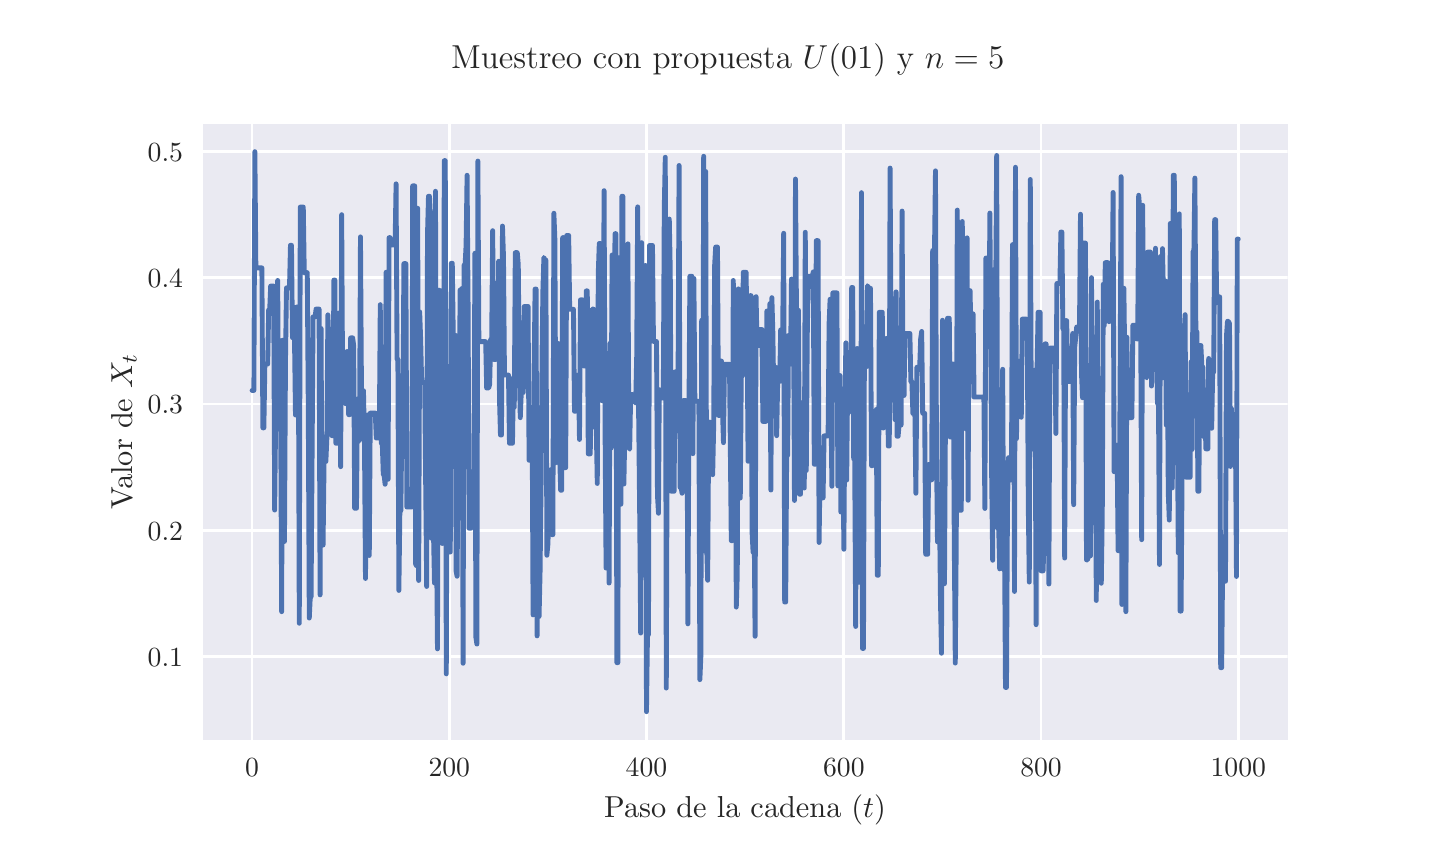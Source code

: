\begingroup%
\makeatletter%
\begin{pgfpicture}%
\pgfpathrectangle{\pgfpointorigin}{\pgfqpoint{7.0in}{4.0in}}%
\pgfusepath{use as bounding box, clip}%
\begin{pgfscope}%
\pgfsetbuttcap%
\pgfsetmiterjoin%
\definecolor{currentfill}{rgb}{1.0,1.0,1.0}%
\pgfsetfillcolor{currentfill}%
\pgfsetlinewidth{0.0pt}%
\definecolor{currentstroke}{rgb}{1.0,1.0,1.0}%
\pgfsetstrokecolor{currentstroke}%
\pgfsetdash{}{0pt}%
\pgfpathmoveto{\pgfqpoint{0.0in}{0.0in}}%
\pgfpathlineto{\pgfqpoint{7.0in}{0.0in}}%
\pgfpathlineto{\pgfqpoint{7.0in}{4.0in}}%
\pgfpathlineto{\pgfqpoint{0.0in}{4.0in}}%
\pgfpathlineto{\pgfqpoint{0.0in}{0.0in}}%
\pgfpathclose%
\pgfusepath{fill}%
\end{pgfscope}%
\begin{pgfscope}%
\pgfsetbuttcap%
\pgfsetmiterjoin%
\definecolor{currentfill}{rgb}{0.918,0.918,0.949}%
\pgfsetfillcolor{currentfill}%
\pgfsetlinewidth{0.0pt}%
\definecolor{currentstroke}{rgb}{0.0,0.0,0.0}%
\pgfsetstrokecolor{currentstroke}%
\pgfsetstrokeopacity{0.0}%
\pgfsetdash{}{0pt}%
\pgfpathmoveto{\pgfqpoint{0.875in}{0.44in}}%
\pgfpathlineto{\pgfqpoint{6.3in}{0.44in}}%
\pgfpathlineto{\pgfqpoint{6.3in}{3.52in}}%
\pgfpathlineto{\pgfqpoint{0.875in}{3.52in}}%
\pgfpathlineto{\pgfqpoint{0.875in}{0.44in}}%
\pgfpathclose%
\pgfusepath{fill}%
\end{pgfscope}%
\begin{pgfscope}%
\pgfpathrectangle{\pgfqpoint{0.875in}{0.44in}}{\pgfqpoint{5.425in}{3.08in}}%
\pgfusepath{clip}%
\pgfsetroundcap%
\pgfsetroundjoin%
\pgfsetlinewidth{1.004pt}%
\definecolor{currentstroke}{rgb}{1.0,1.0,1.0}%
\pgfsetstrokecolor{currentstroke}%
\pgfsetdash{}{0pt}%
\pgfpathmoveto{\pgfqpoint{1.122in}{0.44in}}%
\pgfpathlineto{\pgfqpoint{1.122in}{3.52in}}%
\pgfusepath{stroke}%
\end{pgfscope}%
\begin{pgfscope}%
\definecolor{textcolor}{rgb}{0.15,0.15,0.15}%
\pgfsetstrokecolor{textcolor}%
\pgfsetfillcolor{textcolor}%
\pgftext[x=1.122in,y=0.343in,,top]{\color{textcolor}\rmfamily\fontsize{10.0}{12.0}\selectfont \(\displaystyle {0}\)}%
\end{pgfscope}%
\begin{pgfscope}%
\pgfpathrectangle{\pgfqpoint{0.875in}{0.44in}}{\pgfqpoint{5.425in}{3.08in}}%
\pgfusepath{clip}%
\pgfsetroundcap%
\pgfsetroundjoin%
\pgfsetlinewidth{1.004pt}%
\definecolor{currentstroke}{rgb}{1.0,1.0,1.0}%
\pgfsetstrokecolor{currentstroke}%
\pgfsetdash{}{0pt}%
\pgfpathmoveto{\pgfqpoint{2.108in}{0.44in}}%
\pgfpathlineto{\pgfqpoint{2.108in}{3.52in}}%
\pgfusepath{stroke}%
\end{pgfscope}%
\begin{pgfscope}%
\definecolor{textcolor}{rgb}{0.15,0.15,0.15}%
\pgfsetstrokecolor{textcolor}%
\pgfsetfillcolor{textcolor}%
\pgftext[x=2.108in,y=0.343in,,top]{\color{textcolor}\rmfamily\fontsize{10.0}{12.0}\selectfont \(\displaystyle {200}\)}%
\end{pgfscope}%
\begin{pgfscope}%
\pgfpathrectangle{\pgfqpoint{0.875in}{0.44in}}{\pgfqpoint{5.425in}{3.08in}}%
\pgfusepath{clip}%
\pgfsetroundcap%
\pgfsetroundjoin%
\pgfsetlinewidth{1.004pt}%
\definecolor{currentstroke}{rgb}{1.0,1.0,1.0}%
\pgfsetstrokecolor{currentstroke}%
\pgfsetdash{}{0pt}%
\pgfpathmoveto{\pgfqpoint{3.094in}{0.44in}}%
\pgfpathlineto{\pgfqpoint{3.094in}{3.52in}}%
\pgfusepath{stroke}%
\end{pgfscope}%
\begin{pgfscope}%
\definecolor{textcolor}{rgb}{0.15,0.15,0.15}%
\pgfsetstrokecolor{textcolor}%
\pgfsetfillcolor{textcolor}%
\pgftext[x=3.094in,y=0.343in,,top]{\color{textcolor}\rmfamily\fontsize{10.0}{12.0}\selectfont \(\displaystyle {400}\)}%
\end{pgfscope}%
\begin{pgfscope}%
\pgfpathrectangle{\pgfqpoint{0.875in}{0.44in}}{\pgfqpoint{5.425in}{3.08in}}%
\pgfusepath{clip}%
\pgfsetroundcap%
\pgfsetroundjoin%
\pgfsetlinewidth{1.004pt}%
\definecolor{currentstroke}{rgb}{1.0,1.0,1.0}%
\pgfsetstrokecolor{currentstroke}%
\pgfsetdash{}{0pt}%
\pgfpathmoveto{\pgfqpoint{4.081in}{0.44in}}%
\pgfpathlineto{\pgfqpoint{4.081in}{3.52in}}%
\pgfusepath{stroke}%
\end{pgfscope}%
\begin{pgfscope}%
\definecolor{textcolor}{rgb}{0.15,0.15,0.15}%
\pgfsetstrokecolor{textcolor}%
\pgfsetfillcolor{textcolor}%
\pgftext[x=4.081in,y=0.343in,,top]{\color{textcolor}\rmfamily\fontsize{10.0}{12.0}\selectfont \(\displaystyle {600}\)}%
\end{pgfscope}%
\begin{pgfscope}%
\pgfpathrectangle{\pgfqpoint{0.875in}{0.44in}}{\pgfqpoint{5.425in}{3.08in}}%
\pgfusepath{clip}%
\pgfsetroundcap%
\pgfsetroundjoin%
\pgfsetlinewidth{1.004pt}%
\definecolor{currentstroke}{rgb}{1.0,1.0,1.0}%
\pgfsetstrokecolor{currentstroke}%
\pgfsetdash{}{0pt}%
\pgfpathmoveto{\pgfqpoint{5.067in}{0.44in}}%
\pgfpathlineto{\pgfqpoint{5.067in}{3.52in}}%
\pgfusepath{stroke}%
\end{pgfscope}%
\begin{pgfscope}%
\definecolor{textcolor}{rgb}{0.15,0.15,0.15}%
\pgfsetstrokecolor{textcolor}%
\pgfsetfillcolor{textcolor}%
\pgftext[x=5.067in,y=0.343in,,top]{\color{textcolor}\rmfamily\fontsize{10.0}{12.0}\selectfont \(\displaystyle {800}\)}%
\end{pgfscope}%
\begin{pgfscope}%
\pgfpathrectangle{\pgfqpoint{0.875in}{0.44in}}{\pgfqpoint{5.425in}{3.08in}}%
\pgfusepath{clip}%
\pgfsetroundcap%
\pgfsetroundjoin%
\pgfsetlinewidth{1.004pt}%
\definecolor{currentstroke}{rgb}{1.0,1.0,1.0}%
\pgfsetstrokecolor{currentstroke}%
\pgfsetdash{}{0pt}%
\pgfpathmoveto{\pgfqpoint{6.053in}{0.44in}}%
\pgfpathlineto{\pgfqpoint{6.053in}{3.52in}}%
\pgfusepath{stroke}%
\end{pgfscope}%
\begin{pgfscope}%
\definecolor{textcolor}{rgb}{0.15,0.15,0.15}%
\pgfsetstrokecolor{textcolor}%
\pgfsetfillcolor{textcolor}%
\pgftext[x=6.053in,y=0.343in,,top]{\color{textcolor}\rmfamily\fontsize{10.0}{12.0}\selectfont \(\displaystyle {1000}\)}%
\end{pgfscope}%
\begin{pgfscope}%
\definecolor{textcolor}{rgb}{0.15,0.15,0.15}%
\pgfsetstrokecolor{textcolor}%
\pgfsetfillcolor{textcolor}%
\pgftext[x=3.587in,y=0.164in,,top]{\color{textcolor}\rmfamily\fontsize{11.0}{13.2}\selectfont Paso de la cadena (\(\displaystyle t\))}%
\end{pgfscope}%
\begin{pgfscope}%
\pgfpathrectangle{\pgfqpoint{0.875in}{0.44in}}{\pgfqpoint{5.425in}{3.08in}}%
\pgfusepath{clip}%
\pgfsetroundcap%
\pgfsetroundjoin%
\pgfsetlinewidth{1.004pt}%
\definecolor{currentstroke}{rgb}{1.0,1.0,1.0}%
\pgfsetstrokecolor{currentstroke}%
\pgfsetdash{}{0pt}%
\pgfpathmoveto{\pgfqpoint{0.875in}{0.855in}}%
\pgfpathlineto{\pgfqpoint{6.3in}{0.855in}}%
\pgfusepath{stroke}%
\end{pgfscope}%
\begin{pgfscope}%
\definecolor{textcolor}{rgb}{0.15,0.15,0.15}%
\pgfsetstrokecolor{textcolor}%
\pgfsetfillcolor{textcolor}%
\pgftext[x=0.6in, y=0.807in, left, base]{\color{textcolor}\rmfamily\fontsize{10.0}{12.0}\selectfont \(\displaystyle {0.1}\)}%
\end{pgfscope}%
\begin{pgfscope}%
\pgfpathrectangle{\pgfqpoint{0.875in}{0.44in}}{\pgfqpoint{5.425in}{3.08in}}%
\pgfusepath{clip}%
\pgfsetroundcap%
\pgfsetroundjoin%
\pgfsetlinewidth{1.004pt}%
\definecolor{currentstroke}{rgb}{1.0,1.0,1.0}%
\pgfsetstrokecolor{currentstroke}%
\pgfsetdash{}{0pt}%
\pgfpathmoveto{\pgfqpoint{0.875in}{1.487in}}%
\pgfpathlineto{\pgfqpoint{6.3in}{1.487in}}%
\pgfusepath{stroke}%
\end{pgfscope}%
\begin{pgfscope}%
\definecolor{textcolor}{rgb}{0.15,0.15,0.15}%
\pgfsetstrokecolor{textcolor}%
\pgfsetfillcolor{textcolor}%
\pgftext[x=0.6in, y=1.438in, left, base]{\color{textcolor}\rmfamily\fontsize{10.0}{12.0}\selectfont \(\displaystyle {0.2}\)}%
\end{pgfscope}%
\begin{pgfscope}%
\pgfpathrectangle{\pgfqpoint{0.875in}{0.44in}}{\pgfqpoint{5.425in}{3.08in}}%
\pgfusepath{clip}%
\pgfsetroundcap%
\pgfsetroundjoin%
\pgfsetlinewidth{1.004pt}%
\definecolor{currentstroke}{rgb}{1.0,1.0,1.0}%
\pgfsetstrokecolor{currentstroke}%
\pgfsetdash{}{0pt}%
\pgfpathmoveto{\pgfqpoint{0.875in}{2.118in}}%
\pgfpathlineto{\pgfqpoint{6.3in}{2.118in}}%
\pgfusepath{stroke}%
\end{pgfscope}%
\begin{pgfscope}%
\definecolor{textcolor}{rgb}{0.15,0.15,0.15}%
\pgfsetstrokecolor{textcolor}%
\pgfsetfillcolor{textcolor}%
\pgftext[x=0.6in, y=2.07in, left, base]{\color{textcolor}\rmfamily\fontsize{10.0}{12.0}\selectfont \(\displaystyle {0.3}\)}%
\end{pgfscope}%
\begin{pgfscope}%
\pgfpathrectangle{\pgfqpoint{0.875in}{0.44in}}{\pgfqpoint{5.425in}{3.08in}}%
\pgfusepath{clip}%
\pgfsetroundcap%
\pgfsetroundjoin%
\pgfsetlinewidth{1.004pt}%
\definecolor{currentstroke}{rgb}{1.0,1.0,1.0}%
\pgfsetstrokecolor{currentstroke}%
\pgfsetdash{}{0pt}%
\pgfpathmoveto{\pgfqpoint{0.875in}{2.75in}}%
\pgfpathlineto{\pgfqpoint{6.3in}{2.75in}}%
\pgfusepath{stroke}%
\end{pgfscope}%
\begin{pgfscope}%
\definecolor{textcolor}{rgb}{0.15,0.15,0.15}%
\pgfsetstrokecolor{textcolor}%
\pgfsetfillcolor{textcolor}%
\pgftext[x=0.6in, y=2.702in, left, base]{\color{textcolor}\rmfamily\fontsize{10.0}{12.0}\selectfont \(\displaystyle {0.4}\)}%
\end{pgfscope}%
\begin{pgfscope}%
\pgfpathrectangle{\pgfqpoint{0.875in}{0.44in}}{\pgfqpoint{5.425in}{3.08in}}%
\pgfusepath{clip}%
\pgfsetroundcap%
\pgfsetroundjoin%
\pgfsetlinewidth{1.004pt}%
\definecolor{currentstroke}{rgb}{1.0,1.0,1.0}%
\pgfsetstrokecolor{currentstroke}%
\pgfsetdash{}{0pt}%
\pgfpathmoveto{\pgfqpoint{0.875in}{3.382in}}%
\pgfpathlineto{\pgfqpoint{6.3in}{3.382in}}%
\pgfusepath{stroke}%
\end{pgfscope}%
\begin{pgfscope}%
\definecolor{textcolor}{rgb}{0.15,0.15,0.15}%
\pgfsetstrokecolor{textcolor}%
\pgfsetfillcolor{textcolor}%
\pgftext[x=0.6in, y=3.333in, left, base]{\color{textcolor}\rmfamily\fontsize{10.0}{12.0}\selectfont \(\displaystyle {0.5}\)}%
\end{pgfscope}%
\begin{pgfscope}%
\definecolor{textcolor}{rgb}{0.15,0.15,0.15}%
\pgfsetstrokecolor{textcolor}%
\pgfsetfillcolor{textcolor}%
\pgftext[x=0.545in,y=1.98in,,bottom,rotate=90.0]{\color{textcolor}\rmfamily\fontsize{11.0}{13.2}\selectfont Valor de \(\displaystyle X_t\)}%
\end{pgfscope}%
\begin{pgfscope}%
\pgfpathrectangle{\pgfqpoint{0.875in}{0.44in}}{\pgfqpoint{5.425in}{3.08in}}%
\pgfusepath{clip}%
\pgfsetroundcap%
\pgfsetroundjoin%
\pgfsetlinewidth{1.757pt}%
\definecolor{currentstroke}{rgb}{0.298,0.447,0.69}%
\pgfsetstrokecolor{currentstroke}%
\pgfsetdash{}{0pt}%
\pgfpathmoveto{\pgfqpoint{1.122in}{2.186in}}%
\pgfpathlineto{\pgfqpoint{1.131in}{2.186in}}%
\pgfpathlineto{\pgfqpoint{1.136in}{3.38in}}%
\pgfpathlineto{\pgfqpoint{1.141in}{2.799in}}%
\pgfpathlineto{\pgfqpoint{1.171in}{2.799in}}%
\pgfpathlineto{\pgfqpoint{1.176in}{1.999in}}%
\pgfpathlineto{\pgfqpoint{1.181in}{1.999in}}%
\pgfpathlineto{\pgfqpoint{1.186in}{2.318in}}%
\pgfpathlineto{\pgfqpoint{1.2in}{2.318in}}%
\pgfpathlineto{\pgfqpoint{1.205in}{2.589in}}%
\pgfpathlineto{\pgfqpoint{1.21in}{2.589in}}%
\pgfpathlineto{\pgfqpoint{1.215in}{2.708in}}%
\pgfpathlineto{\pgfqpoint{1.23in}{2.708in}}%
\pgfpathlineto{\pgfqpoint{1.235in}{1.588in}}%
\pgfpathlineto{\pgfqpoint{1.24in}{2.064in}}%
\pgfpathlineto{\pgfqpoint{1.245in}{2.242in}}%
\pgfpathlineto{\pgfqpoint{1.25in}{2.736in}}%
\pgfpathlineto{\pgfqpoint{1.255in}{1.993in}}%
\pgfpathlineto{\pgfqpoint{1.26in}{1.993in}}%
\pgfpathlineto{\pgfqpoint{1.265in}{2.034in}}%
\pgfpathlineto{\pgfqpoint{1.27in}{1.08in}}%
\pgfpathlineto{\pgfqpoint{1.274in}{2.437in}}%
\pgfpathlineto{\pgfqpoint{1.279in}{2.437in}}%
\pgfpathlineto{\pgfqpoint{1.284in}{1.431in}}%
\pgfpathlineto{\pgfqpoint{1.289in}{2.328in}}%
\pgfpathlineto{\pgfqpoint{1.294in}{2.699in}}%
\pgfpathlineto{\pgfqpoint{1.309in}{2.699in}}%
\pgfpathlineto{\pgfqpoint{1.314in}{2.912in}}%
\pgfpathlineto{\pgfqpoint{1.319in}{2.912in}}%
\pgfpathlineto{\pgfqpoint{1.324in}{2.45in}}%
\pgfpathlineto{\pgfqpoint{1.334in}{2.45in}}%
\pgfpathlineto{\pgfqpoint{1.339in}{2.063in}}%
\pgfpathlineto{\pgfqpoint{1.344in}{2.603in}}%
\pgfpathlineto{\pgfqpoint{1.353in}{2.603in}}%
\pgfpathlineto{\pgfqpoint{1.358in}{1.022in}}%
\pgfpathlineto{\pgfqpoint{1.363in}{3.103in}}%
\pgfpathlineto{\pgfqpoint{1.378in}{3.103in}}%
\pgfpathlineto{\pgfqpoint{1.383in}{2.775in}}%
\pgfpathlineto{\pgfqpoint{1.398in}{2.775in}}%
\pgfpathlineto{\pgfqpoint{1.403in}{2.104in}}%
\pgfpathlineto{\pgfqpoint{1.408in}{1.048in}}%
\pgfpathlineto{\pgfqpoint{1.413in}{1.154in}}%
\pgfpathlineto{\pgfqpoint{1.417in}{1.154in}}%
\pgfpathlineto{\pgfqpoint{1.427in}{2.554in}}%
\pgfpathlineto{\pgfqpoint{1.437in}{2.554in}}%
\pgfpathlineto{\pgfqpoint{1.442in}{2.593in}}%
\pgfpathlineto{\pgfqpoint{1.457in}{2.593in}}%
\pgfpathlineto{\pgfqpoint{1.462in}{1.164in}}%
\pgfpathlineto{\pgfqpoint{1.467in}{2.496in}}%
\pgfpathlineto{\pgfqpoint{1.472in}{1.413in}}%
\pgfpathlineto{\pgfqpoint{1.477in}{1.413in}}%
\pgfpathlineto{\pgfqpoint{1.482in}{1.831in}}%
\pgfpathlineto{\pgfqpoint{1.491in}{1.831in}}%
\pgfpathlineto{\pgfqpoint{1.496in}{1.948in}}%
\pgfpathlineto{\pgfqpoint{1.501in}{2.564in}}%
\pgfpathlineto{\pgfqpoint{1.506in}{2.427in}}%
\pgfpathlineto{\pgfqpoint{1.516in}{2.427in}}%
\pgfpathlineto{\pgfqpoint{1.521in}{1.96in}}%
\pgfpathlineto{\pgfqpoint{1.526in}{1.96in}}%
\pgfpathlineto{\pgfqpoint{1.531in}{2.738in}}%
\pgfpathlineto{\pgfqpoint{1.536in}{2.738in}}%
\pgfpathlineto{\pgfqpoint{1.541in}{1.922in}}%
\pgfpathlineto{\pgfqpoint{1.551in}{1.922in}}%
\pgfpathlineto{\pgfqpoint{1.556in}{2.573in}}%
\pgfpathlineto{\pgfqpoint{1.561in}{2.573in}}%
\pgfpathlineto{\pgfqpoint{1.565in}{1.805in}}%
\pgfpathlineto{\pgfqpoint{1.57in}{3.065in}}%
\pgfpathlineto{\pgfqpoint{1.575in}{2.154in}}%
\pgfpathlineto{\pgfqpoint{1.585in}{2.154in}}%
\pgfpathlineto{\pgfqpoint{1.59in}{2.12in}}%
\pgfpathlineto{\pgfqpoint{1.595in}{2.38in}}%
\pgfpathlineto{\pgfqpoint{1.6in}{2.38in}}%
\pgfpathlineto{\pgfqpoint{1.605in}{2.065in}}%
\pgfpathlineto{\pgfqpoint{1.61in}{2.065in}}%
\pgfpathlineto{\pgfqpoint{1.615in}{2.449in}}%
\pgfpathlineto{\pgfqpoint{1.625in}{2.449in}}%
\pgfpathlineto{\pgfqpoint{1.63in}{2.41in}}%
\pgfpathlineto{\pgfqpoint{1.635in}{1.597in}}%
\pgfpathlineto{\pgfqpoint{1.644in}{1.597in}}%
\pgfpathlineto{\pgfqpoint{1.649in}{2.143in}}%
\pgfpathlineto{\pgfqpoint{1.654in}{1.936in}}%
\pgfpathlineto{\pgfqpoint{1.659in}{1.936in}}%
\pgfpathlineto{\pgfqpoint{1.664in}{2.954in}}%
\pgfpathlineto{\pgfqpoint{1.669in}{2.185in}}%
\pgfpathlineto{\pgfqpoint{1.679in}{2.185in}}%
\pgfpathlineto{\pgfqpoint{1.684in}{1.922in}}%
\pgfpathlineto{\pgfqpoint{1.689in}{1.246in}}%
\pgfpathlineto{\pgfqpoint{1.694in}{1.761in}}%
\pgfpathlineto{\pgfqpoint{1.699in}{1.761in}}%
\pgfpathlineto{\pgfqpoint{1.704in}{2.065in}}%
\pgfpathlineto{\pgfqpoint{1.708in}{1.361in}}%
\pgfpathlineto{\pgfqpoint{1.713in}{2.073in}}%
\pgfpathlineto{\pgfqpoint{1.738in}{2.073in}}%
\pgfpathlineto{\pgfqpoint{1.743in}{1.948in}}%
\pgfpathlineto{\pgfqpoint{1.758in}{1.948in}}%
\pgfpathlineto{\pgfqpoint{1.763in}{2.615in}}%
\pgfpathlineto{\pgfqpoint{1.768in}{1.922in}}%
\pgfpathlineto{\pgfqpoint{1.773in}{1.922in}}%
\pgfpathlineto{\pgfqpoint{1.778in}{1.766in}}%
\pgfpathlineto{\pgfqpoint{1.782in}{1.766in}}%
\pgfpathlineto{\pgfqpoint{1.787in}{1.717in}}%
\pgfpathlineto{\pgfqpoint{1.792in}{2.777in}}%
\pgfpathlineto{\pgfqpoint{1.797in}{1.742in}}%
\pgfpathlineto{\pgfqpoint{1.802in}{1.742in}}%
\pgfpathlineto{\pgfqpoint{1.807in}{2.95in}}%
\pgfpathlineto{\pgfqpoint{1.812in}{2.95in}}%
\pgfpathlineto{\pgfqpoint{1.817in}{2.913in}}%
\pgfpathlineto{\pgfqpoint{1.837in}{2.913in}}%
\pgfpathlineto{\pgfqpoint{1.842in}{3.219in}}%
\pgfpathlineto{\pgfqpoint{1.847in}{2.342in}}%
\pgfpathlineto{\pgfqpoint{1.851in}{2.342in}}%
\pgfpathlineto{\pgfqpoint{1.856in}{1.186in}}%
\pgfpathlineto{\pgfqpoint{1.861in}{1.585in}}%
\pgfpathlineto{\pgfqpoint{1.866in}{1.585in}}%
\pgfpathlineto{\pgfqpoint{1.871in}{2.036in}}%
\pgfpathlineto{\pgfqpoint{1.876in}{2.036in}}%
\pgfpathlineto{\pgfqpoint{1.881in}{2.82in}}%
\pgfpathlineto{\pgfqpoint{1.891in}{2.82in}}%
\pgfpathlineto{\pgfqpoint{1.896in}{1.603in}}%
\pgfpathlineto{\pgfqpoint{1.921in}{1.603in}}%
\pgfpathlineto{\pgfqpoint{1.925in}{3.209in}}%
\pgfpathlineto{\pgfqpoint{1.935in}{3.209in}}%
\pgfpathlineto{\pgfqpoint{1.94in}{1.317in}}%
\pgfpathlineto{\pgfqpoint{1.945in}{1.308in}}%
\pgfpathlineto{\pgfqpoint{1.95in}{3.097in}}%
\pgfpathlineto{\pgfqpoint{1.955in}{1.236in}}%
\pgfpathlineto{\pgfqpoint{1.96in}{2.579in}}%
\pgfpathlineto{\pgfqpoint{1.965in}{2.439in}}%
\pgfpathlineto{\pgfqpoint{1.97in}{2.226in}}%
\pgfpathlineto{\pgfqpoint{1.985in}{2.226in}}%
\pgfpathlineto{\pgfqpoint{1.995in}{1.206in}}%
\pgfpathlineto{\pgfqpoint{1.999in}{2.962in}}%
\pgfpathlineto{\pgfqpoint{2.004in}{3.157in}}%
\pgfpathlineto{\pgfqpoint{2.009in}{3.157in}}%
\pgfpathlineto{\pgfqpoint{2.014in}{3.047in}}%
\pgfpathlineto{\pgfqpoint{2.019in}{1.447in}}%
\pgfpathlineto{\pgfqpoint{2.024in}{2.975in}}%
\pgfpathlineto{\pgfqpoint{2.029in}{1.476in}}%
\pgfpathlineto{\pgfqpoint{2.034in}{1.223in}}%
\pgfpathlineto{\pgfqpoint{2.039in}{3.182in}}%
\pgfpathlineto{\pgfqpoint{2.044in}{1.446in}}%
\pgfpathlineto{\pgfqpoint{2.049in}{0.894in}}%
\pgfpathlineto{\pgfqpoint{2.054in}{2.687in}}%
\pgfpathlineto{\pgfqpoint{2.059in}{2.687in}}%
\pgfpathlineto{\pgfqpoint{2.064in}{1.763in}}%
\pgfpathlineto{\pgfqpoint{2.068in}{1.962in}}%
\pgfpathlineto{\pgfqpoint{2.073in}{1.421in}}%
\pgfpathlineto{\pgfqpoint{2.078in}{1.442in}}%
\pgfpathlineto{\pgfqpoint{2.083in}{3.335in}}%
\pgfpathlineto{\pgfqpoint{2.088in}{3.335in}}%
\pgfpathlineto{\pgfqpoint{2.093in}{0.769in}}%
\pgfpathlineto{\pgfqpoint{2.098in}{2.169in}}%
\pgfpathlineto{\pgfqpoint{2.103in}{1.612in}}%
\pgfpathlineto{\pgfqpoint{2.108in}{1.378in}}%
\pgfpathlineto{\pgfqpoint{2.113in}{1.378in}}%
\pgfpathlineto{\pgfqpoint{2.118in}{2.822in}}%
\pgfpathlineto{\pgfqpoint{2.123in}{2.822in}}%
\pgfpathlineto{\pgfqpoint{2.128in}{2.462in}}%
\pgfpathlineto{\pgfqpoint{2.138in}{2.462in}}%
\pgfpathlineto{\pgfqpoint{2.142in}{1.284in}}%
\pgfpathlineto{\pgfqpoint{2.147in}{1.257in}}%
\pgfpathlineto{\pgfqpoint{2.152in}{1.83in}}%
\pgfpathlineto{\pgfqpoint{2.157in}{1.83in}}%
\pgfpathlineto{\pgfqpoint{2.162in}{2.688in}}%
\pgfpathlineto{\pgfqpoint{2.167in}{2.688in}}%
\pgfpathlineto{\pgfqpoint{2.172in}{2.698in}}%
\pgfpathlineto{\pgfqpoint{2.177in}{0.822in}}%
\pgfpathlineto{\pgfqpoint{2.182in}{2.813in}}%
\pgfpathlineto{\pgfqpoint{2.187in}{2.813in}}%
\pgfpathlineto{\pgfqpoint{2.192in}{2.912in}}%
\pgfpathlineto{\pgfqpoint{2.197in}{3.262in}}%
\pgfpathlineto{\pgfqpoint{2.202in}{2.62in}}%
\pgfpathlineto{\pgfqpoint{2.207in}{1.497in}}%
\pgfpathlineto{\pgfqpoint{2.216in}{1.497in}}%
\pgfpathlineto{\pgfqpoint{2.221in}{1.562in}}%
\pgfpathlineto{\pgfqpoint{2.226in}{1.584in}}%
\pgfpathlineto{\pgfqpoint{2.231in}{1.584in}}%
\pgfpathlineto{\pgfqpoint{2.236in}{2.872in}}%
\pgfpathlineto{\pgfqpoint{2.241in}{0.952in}}%
\pgfpathlineto{\pgfqpoint{2.246in}{0.918in}}%
\pgfpathlineto{\pgfqpoint{2.251in}{3.333in}}%
\pgfpathlineto{\pgfqpoint{2.256in}{2.43in}}%
\pgfpathlineto{\pgfqpoint{2.29in}{2.43in}}%
\pgfpathlineto{\pgfqpoint{2.295in}{2.198in}}%
\pgfpathlineto{\pgfqpoint{2.305in}{2.198in}}%
\pgfpathlineto{\pgfqpoint{2.31in}{2.218in}}%
\pgfpathlineto{\pgfqpoint{2.315in}{2.441in}}%
\pgfpathlineto{\pgfqpoint{2.32in}{2.441in}}%
\pgfpathlineto{\pgfqpoint{2.325in}{2.985in}}%
\pgfpathlineto{\pgfqpoint{2.33in}{2.341in}}%
\pgfpathlineto{\pgfqpoint{2.34in}{2.341in}}%
\pgfpathlineto{\pgfqpoint{2.345in}{2.435in}}%
\pgfpathlineto{\pgfqpoint{2.35in}{2.435in}}%
\pgfpathlineto{\pgfqpoint{2.355in}{2.832in}}%
\pgfpathlineto{\pgfqpoint{2.359in}{2.145in}}%
\pgfpathlineto{\pgfqpoint{2.364in}{1.963in}}%
\pgfpathlineto{\pgfqpoint{2.369in}{1.963in}}%
\pgfpathlineto{\pgfqpoint{2.374in}{3.008in}}%
\pgfpathlineto{\pgfqpoint{2.379in}{2.857in}}%
\pgfpathlineto{\pgfqpoint{2.384in}{2.263in}}%
\pgfpathlineto{\pgfqpoint{2.404in}{2.263in}}%
\pgfpathlineto{\pgfqpoint{2.409in}{1.922in}}%
\pgfpathlineto{\pgfqpoint{2.424in}{1.922in}}%
\pgfpathlineto{\pgfqpoint{2.429in}{2.251in}}%
\pgfpathlineto{\pgfqpoint{2.433in}{2.102in}}%
\pgfpathlineto{\pgfqpoint{2.438in}{2.875in}}%
\pgfpathlineto{\pgfqpoint{2.448in}{2.875in}}%
\pgfpathlineto{\pgfqpoint{2.453in}{2.814in}}%
\pgfpathlineto{\pgfqpoint{2.458in}{2.297in}}%
\pgfpathlineto{\pgfqpoint{2.463in}{2.05in}}%
\pgfpathlineto{\pgfqpoint{2.468in}{2.176in}}%
\pgfpathlineto{\pgfqpoint{2.478in}{2.176in}}%
\pgfpathlineto{\pgfqpoint{2.483in}{2.606in}}%
\pgfpathlineto{\pgfqpoint{2.502in}{2.606in}}%
\pgfpathlineto{\pgfqpoint{2.507in}{1.837in}}%
\pgfpathlineto{\pgfqpoint{2.512in}{1.837in}}%
\pgfpathlineto{\pgfqpoint{2.517in}{2.1in}}%
\pgfpathlineto{\pgfqpoint{2.522in}{2.1in}}%
\pgfpathlineto{\pgfqpoint{2.527in}{1.064in}}%
\pgfpathlineto{\pgfqpoint{2.532in}{2.28in}}%
\pgfpathlineto{\pgfqpoint{2.537in}{2.693in}}%
\pgfpathlineto{\pgfqpoint{2.542in}{2.693in}}%
\pgfpathlineto{\pgfqpoint{2.547in}{0.959in}}%
\pgfpathlineto{\pgfqpoint{2.552in}{2.082in}}%
\pgfpathlineto{\pgfqpoint{2.557in}{1.056in}}%
\pgfpathlineto{\pgfqpoint{2.562in}{1.279in}}%
\pgfpathlineto{\pgfqpoint{2.567in}{1.719in}}%
\pgfpathlineto{\pgfqpoint{2.572in}{2.375in}}%
\pgfpathlineto{\pgfqpoint{2.576in}{2.683in}}%
\pgfpathlineto{\pgfqpoint{2.581in}{2.851in}}%
\pgfpathlineto{\pgfqpoint{2.586in}{2.838in}}%
\pgfpathlineto{\pgfqpoint{2.591in}{2.838in}}%
\pgfpathlineto{\pgfqpoint{2.596in}{1.362in}}%
\pgfpathlineto{\pgfqpoint{2.601in}{1.415in}}%
\pgfpathlineto{\pgfqpoint{2.606in}{1.567in}}%
\pgfpathlineto{\pgfqpoint{2.611in}{1.567in}}%
\pgfpathlineto{\pgfqpoint{2.616in}{1.79in}}%
\pgfpathlineto{\pgfqpoint{2.621in}{1.465in}}%
\pgfpathlineto{\pgfqpoint{2.626in}{1.465in}}%
\pgfpathlineto{\pgfqpoint{2.631in}{3.072in}}%
\pgfpathlineto{\pgfqpoint{2.636in}{2.941in}}%
\pgfpathlineto{\pgfqpoint{2.641in}{1.825in}}%
\pgfpathlineto{\pgfqpoint{2.646in}{2.42in}}%
\pgfpathlineto{\pgfqpoint{2.655in}{2.42in}}%
\pgfpathlineto{\pgfqpoint{2.66in}{1.854in}}%
\pgfpathlineto{\pgfqpoint{2.665in}{1.687in}}%
\pgfpathlineto{\pgfqpoint{2.67in}{1.687in}}%
\pgfpathlineto{\pgfqpoint{2.675in}{2.95in}}%
\pgfpathlineto{\pgfqpoint{2.68in}{2.95in}}%
\pgfpathlineto{\pgfqpoint{2.685in}{1.8in}}%
\pgfpathlineto{\pgfqpoint{2.69in}{1.8in}}%
\pgfpathlineto{\pgfqpoint{2.695in}{2.961in}}%
\pgfpathlineto{\pgfqpoint{2.705in}{2.961in}}%
\pgfpathlineto{\pgfqpoint{2.71in}{2.592in}}%
\pgfpathlineto{\pgfqpoint{2.729in}{2.592in}}%
\pgfpathlineto{\pgfqpoint{2.734in}{2.082in}}%
\pgfpathlineto{\pgfqpoint{2.739in}{2.082in}}%
\pgfpathlineto{\pgfqpoint{2.744in}{2.262in}}%
\pgfpathlineto{\pgfqpoint{2.754in}{2.262in}}%
\pgfpathlineto{\pgfqpoint{2.759in}{1.941in}}%
\pgfpathlineto{\pgfqpoint{2.764in}{2.639in}}%
\pgfpathlineto{\pgfqpoint{2.774in}{2.639in}}%
\pgfpathlineto{\pgfqpoint{2.779in}{2.309in}}%
\pgfpathlineto{\pgfqpoint{2.789in}{2.309in}}%
\pgfpathlineto{\pgfqpoint{2.793in}{2.684in}}%
\pgfpathlineto{\pgfqpoint{2.798in}{2.684in}}%
\pgfpathlineto{\pgfqpoint{2.803in}{1.869in}}%
\pgfpathlineto{\pgfqpoint{2.813in}{1.869in}}%
\pgfpathlineto{\pgfqpoint{2.818in}{2.573in}}%
\pgfpathlineto{\pgfqpoint{2.823in}{2.593in}}%
\pgfpathlineto{\pgfqpoint{2.828in}{2.593in}}%
\pgfpathlineto{\pgfqpoint{2.838in}{1.999in}}%
\pgfpathlineto{\pgfqpoint{2.843in}{1.999in}}%
\pgfpathlineto{\pgfqpoint{2.848in}{1.721in}}%
\pgfpathlineto{\pgfqpoint{2.853in}{2.774in}}%
\pgfpathlineto{\pgfqpoint{2.858in}{2.921in}}%
\pgfpathlineto{\pgfqpoint{2.863in}{2.921in}}%
\pgfpathlineto{\pgfqpoint{2.867in}{2.685in}}%
\pgfpathlineto{\pgfqpoint{2.872in}{2.135in}}%
\pgfpathlineto{\pgfqpoint{2.877in}{2.135in}}%
\pgfpathlineto{\pgfqpoint{2.882in}{3.185in}}%
\pgfpathlineto{\pgfqpoint{2.887in}{1.982in}}%
\pgfpathlineto{\pgfqpoint{2.892in}{1.298in}}%
\pgfpathlineto{\pgfqpoint{2.897in}{1.977in}}%
\pgfpathlineto{\pgfqpoint{2.902in}{2.372in}}%
\pgfpathlineto{\pgfqpoint{2.907in}{1.223in}}%
\pgfpathlineto{\pgfqpoint{2.912in}{2.422in}}%
\pgfpathlineto{\pgfqpoint{2.917in}{1.898in}}%
\pgfpathlineto{\pgfqpoint{2.922in}{2.863in}}%
\pgfpathlineto{\pgfqpoint{2.927in}{2.814in}}%
\pgfpathlineto{\pgfqpoint{2.932in}{2.652in}}%
\pgfpathlineto{\pgfqpoint{2.937in}{2.97in}}%
\pgfpathlineto{\pgfqpoint{2.941in}{2.97in}}%
\pgfpathlineto{\pgfqpoint{2.946in}{0.825in}}%
\pgfpathlineto{\pgfqpoint{2.951in}{0.825in}}%
\pgfpathlineto{\pgfqpoint{2.956in}{2.849in}}%
\pgfpathlineto{\pgfqpoint{2.961in}{1.617in}}%
\pgfpathlineto{\pgfqpoint{2.966in}{1.617in}}%
\pgfpathlineto{\pgfqpoint{2.971in}{3.157in}}%
\pgfpathlineto{\pgfqpoint{2.976in}{3.157in}}%
\pgfpathlineto{\pgfqpoint{2.981in}{1.718in}}%
\pgfpathlineto{\pgfqpoint{2.986in}{1.994in}}%
\pgfpathlineto{\pgfqpoint{2.991in}{1.994in}}%
\pgfpathlineto{\pgfqpoint{2.996in}{2.347in}}%
\pgfpathlineto{\pgfqpoint{3.001in}{2.919in}}%
\pgfpathlineto{\pgfqpoint{3.006in}{1.903in}}%
\pgfpathlineto{\pgfqpoint{3.01in}{1.892in}}%
\pgfpathlineto{\pgfqpoint{3.015in}{2.166in}}%
\pgfpathlineto{\pgfqpoint{3.025in}{2.166in}}%
\pgfpathlineto{\pgfqpoint{3.03in}{2.151in}}%
\pgfpathlineto{\pgfqpoint{3.035in}{2.125in}}%
\pgfpathlineto{\pgfqpoint{3.04in}{2.125in}}%
\pgfpathlineto{\pgfqpoint{3.045in}{2.353in}}%
\pgfpathlineto{\pgfqpoint{3.05in}{3.104in}}%
\pgfpathlineto{\pgfqpoint{3.055in}{2.046in}}%
\pgfpathlineto{\pgfqpoint{3.06in}{1.571in}}%
\pgfpathlineto{\pgfqpoint{3.065in}{0.973in}}%
\pgfpathlineto{\pgfqpoint{3.07in}{2.925in}}%
\pgfpathlineto{\pgfqpoint{3.075in}{2.116in}}%
\pgfpathlineto{\pgfqpoint{3.08in}{2.412in}}%
\pgfpathlineto{\pgfqpoint{3.084in}{2.412in}}%
\pgfpathlineto{\pgfqpoint{3.089in}{2.811in}}%
\pgfpathlineto{\pgfqpoint{3.094in}{0.58in}}%
\pgfpathlineto{\pgfqpoint{3.099in}{0.965in}}%
\pgfpathlineto{\pgfqpoint{3.104in}{0.965in}}%
\pgfpathlineto{\pgfqpoint{3.109in}{2.911in}}%
\pgfpathlineto{\pgfqpoint{3.124in}{2.911in}}%
\pgfpathlineto{\pgfqpoint{3.129in}{2.431in}}%
\pgfpathlineto{\pgfqpoint{3.144in}{2.431in}}%
\pgfpathlineto{\pgfqpoint{3.149in}{1.661in}}%
\pgfpathlineto{\pgfqpoint{3.154in}{1.572in}}%
\pgfpathlineto{\pgfqpoint{3.158in}{2.19in}}%
\pgfpathlineto{\pgfqpoint{3.163in}{2.149in}}%
\pgfpathlineto{\pgfqpoint{3.178in}{2.149in}}%
\pgfpathlineto{\pgfqpoint{3.183in}{3.102in}}%
\pgfpathlineto{\pgfqpoint{3.188in}{3.352in}}%
\pgfpathlineto{\pgfqpoint{3.193in}{0.698in}}%
\pgfpathlineto{\pgfqpoint{3.198in}{2.102in}}%
\pgfpathlineto{\pgfqpoint{3.203in}{1.82in}}%
\pgfpathlineto{\pgfqpoint{3.208in}{3.043in}}%
\pgfpathlineto{\pgfqpoint{3.213in}{2.781in}}%
\pgfpathlineto{\pgfqpoint{3.218in}{1.682in}}%
\pgfpathlineto{\pgfqpoint{3.232in}{1.682in}}%
\pgfpathlineto{\pgfqpoint{3.237in}{2.279in}}%
\pgfpathlineto{\pgfqpoint{3.252in}{2.279in}}%
\pgfpathlineto{\pgfqpoint{3.257in}{3.311in}}%
\pgfpathlineto{\pgfqpoint{3.262in}{1.701in}}%
\pgfpathlineto{\pgfqpoint{3.267in}{1.701in}}%
\pgfpathlineto{\pgfqpoint{3.272in}{1.672in}}%
\pgfpathlineto{\pgfqpoint{3.277in}{2.135in}}%
\pgfpathlineto{\pgfqpoint{3.292in}{2.135in}}%
\pgfpathlineto{\pgfqpoint{3.297in}{2.022in}}%
\pgfpathlineto{\pgfqpoint{3.301in}{1.019in}}%
\pgfpathlineto{\pgfqpoint{3.306in}{2.026in}}%
\pgfpathlineto{\pgfqpoint{3.311in}{2.757in}}%
\pgfpathlineto{\pgfqpoint{3.321in}{2.757in}}%
\pgfpathlineto{\pgfqpoint{3.326in}{1.87in}}%
\pgfpathlineto{\pgfqpoint{3.331in}{2.746in}}%
\pgfpathlineto{\pgfqpoint{3.336in}{2.132in}}%
\pgfpathlineto{\pgfqpoint{3.356in}{2.132in}}%
\pgfpathlineto{\pgfqpoint{3.361in}{0.74in}}%
\pgfpathlineto{\pgfqpoint{3.366in}{0.859in}}%
\pgfpathlineto{\pgfqpoint{3.37in}{2.537in}}%
\pgfpathlineto{\pgfqpoint{3.375in}{1.618in}}%
\pgfpathlineto{\pgfqpoint{3.38in}{3.357in}}%
\pgfpathlineto{\pgfqpoint{3.385in}{1.383in}}%
\pgfpathlineto{\pgfqpoint{3.39in}{3.281in}}%
\pgfpathlineto{\pgfqpoint{3.395in}{1.404in}}%
\pgfpathlineto{\pgfqpoint{3.4in}{1.237in}}%
\pgfpathlineto{\pgfqpoint{3.405in}{1.999in}}%
\pgfpathlineto{\pgfqpoint{3.41in}{2.028in}}%
\pgfpathlineto{\pgfqpoint{3.415in}{1.858in}}%
\pgfpathlineto{\pgfqpoint{3.42in}{1.858in}}%
\pgfpathlineto{\pgfqpoint{3.425in}{1.765in}}%
\pgfpathlineto{\pgfqpoint{3.43in}{2.009in}}%
\pgfpathlineto{\pgfqpoint{3.435in}{2.818in}}%
\pgfpathlineto{\pgfqpoint{3.44in}{2.903in}}%
\pgfpathlineto{\pgfqpoint{3.449in}{2.903in}}%
\pgfpathlineto{\pgfqpoint{3.454in}{2.061in}}%
\pgfpathlineto{\pgfqpoint{3.459in}{2.061in}}%
\pgfpathlineto{\pgfqpoint{3.464in}{2.333in}}%
\pgfpathlineto{\pgfqpoint{3.469in}{2.333in}}%
\pgfpathlineto{\pgfqpoint{3.474in}{2.087in}}%
\pgfpathlineto{\pgfqpoint{3.479in}{1.925in}}%
\pgfpathlineto{\pgfqpoint{3.484in}{2.317in}}%
\pgfpathlineto{\pgfqpoint{3.509in}{2.317in}}%
\pgfpathlineto{\pgfqpoint{3.518in}{1.435in}}%
\pgfpathlineto{\pgfqpoint{3.523in}{1.435in}}%
\pgfpathlineto{\pgfqpoint{3.528in}{2.736in}}%
\pgfpathlineto{\pgfqpoint{3.533in}{2.334in}}%
\pgfpathlineto{\pgfqpoint{3.538in}{2.334in}}%
\pgfpathlineto{\pgfqpoint{3.543in}{1.103in}}%
\pgfpathlineto{\pgfqpoint{3.548in}{1.266in}}%
\pgfpathlineto{\pgfqpoint{3.553in}{2.694in}}%
\pgfpathlineto{\pgfqpoint{3.563in}{1.648in}}%
\pgfpathlineto{\pgfqpoint{3.568in}{2.258in}}%
\pgfpathlineto{\pgfqpoint{3.573in}{2.258in}}%
\pgfpathlineto{\pgfqpoint{3.578in}{2.777in}}%
\pgfpathlineto{\pgfqpoint{3.592in}{2.777in}}%
\pgfpathlineto{\pgfqpoint{3.597in}{2.48in}}%
\pgfpathlineto{\pgfqpoint{3.602in}{1.832in}}%
\pgfpathlineto{\pgfqpoint{3.607in}{1.891in}}%
\pgfpathlineto{\pgfqpoint{3.612in}{2.66in}}%
\pgfpathlineto{\pgfqpoint{3.617in}{2.66in}}%
\pgfpathlineto{\pgfqpoint{3.622in}{1.475in}}%
\pgfpathlineto{\pgfqpoint{3.627in}{1.377in}}%
\pgfpathlineto{\pgfqpoint{3.632in}{1.554in}}%
\pgfpathlineto{\pgfqpoint{3.637in}{0.957in}}%
\pgfpathlineto{\pgfqpoint{3.642in}{2.655in}}%
\pgfpathlineto{\pgfqpoint{3.647in}{2.411in}}%
\pgfpathlineto{\pgfqpoint{3.657in}{2.411in}}%
\pgfpathlineto{\pgfqpoint{3.661in}{2.491in}}%
\pgfpathlineto{\pgfqpoint{3.671in}{2.491in}}%
\pgfpathlineto{\pgfqpoint{3.676in}{2.031in}}%
\pgfpathlineto{\pgfqpoint{3.691in}{2.031in}}%
\pgfpathlineto{\pgfqpoint{3.696in}{2.583in}}%
\pgfpathlineto{\pgfqpoint{3.701in}{2.583in}}%
\pgfpathlineto{\pgfqpoint{3.706in}{2.409in}}%
\pgfpathlineto{\pgfqpoint{3.711in}{2.62in}}%
\pgfpathlineto{\pgfqpoint{3.716in}{1.688in}}%
\pgfpathlineto{\pgfqpoint{3.721in}{2.65in}}%
\pgfpathlineto{\pgfqpoint{3.726in}{2.471in}}%
\pgfpathlineto{\pgfqpoint{3.731in}{2.126in}}%
\pgfpathlineto{\pgfqpoint{3.735in}{2.302in}}%
\pgfpathlineto{\pgfqpoint{3.74in}{2.302in}}%
\pgfpathlineto{\pgfqpoint{3.745in}{1.96in}}%
\pgfpathlineto{\pgfqpoint{3.75in}{2.231in}}%
\pgfpathlineto{\pgfqpoint{3.76in}{2.231in}}%
\pgfpathlineto{\pgfqpoint{3.765in}{2.489in}}%
\pgfpathlineto{\pgfqpoint{3.775in}{2.489in}}%
\pgfpathlineto{\pgfqpoint{3.78in}{2.972in}}%
\pgfpathlineto{\pgfqpoint{3.785in}{1.128in}}%
\pgfpathlineto{\pgfqpoint{3.79in}{1.128in}}%
\pgfpathlineto{\pgfqpoint{3.795in}{1.862in}}%
\pgfpathlineto{\pgfqpoint{3.8in}{1.862in}}%
\pgfpathlineto{\pgfqpoint{3.804in}{2.461in}}%
\pgfpathlineto{\pgfqpoint{3.809in}{2.461in}}%
\pgfpathlineto{\pgfqpoint{3.814in}{2.318in}}%
\pgfpathlineto{\pgfqpoint{3.819in}{2.743in}}%
\pgfpathlineto{\pgfqpoint{3.824in}{2.431in}}%
\pgfpathlineto{\pgfqpoint{3.829in}{2.642in}}%
\pgfpathlineto{\pgfqpoint{3.834in}{1.636in}}%
\pgfpathlineto{\pgfqpoint{3.839in}{3.243in}}%
\pgfpathlineto{\pgfqpoint{3.844in}{2.587in}}%
\pgfpathlineto{\pgfqpoint{3.854in}{2.587in}}%
\pgfpathlineto{\pgfqpoint{3.859in}{1.667in}}%
\pgfpathlineto{\pgfqpoint{3.864in}{1.667in}}%
\pgfpathlineto{\pgfqpoint{3.869in}{2.036in}}%
\pgfpathlineto{\pgfqpoint{3.874in}{2.036in}}%
\pgfpathlineto{\pgfqpoint{3.878in}{2.127in}}%
\pgfpathlineto{\pgfqpoint{3.883in}{1.698in}}%
\pgfpathlineto{\pgfqpoint{3.888in}{2.977in}}%
\pgfpathlineto{\pgfqpoint{3.893in}{1.786in}}%
\pgfpathlineto{\pgfqpoint{3.898in}{2.466in}}%
\pgfpathlineto{\pgfqpoint{3.903in}{2.757in}}%
\pgfpathlineto{\pgfqpoint{3.923in}{2.757in}}%
\pgfpathlineto{\pgfqpoint{3.928in}{2.779in}}%
\pgfpathlineto{\pgfqpoint{3.933in}{1.817in}}%
\pgfpathlineto{\pgfqpoint{3.938in}{1.817in}}%
\pgfpathlineto{\pgfqpoint{3.943in}{2.935in}}%
\pgfpathlineto{\pgfqpoint{3.952in}{2.935in}}%
\pgfpathlineto{\pgfqpoint{3.957in}{1.426in}}%
\pgfpathlineto{\pgfqpoint{3.962in}{1.788in}}%
\pgfpathlineto{\pgfqpoint{3.967in}{1.649in}}%
\pgfpathlineto{\pgfqpoint{3.977in}{1.649in}}%
\pgfpathlineto{\pgfqpoint{3.982in}{1.959in}}%
\pgfpathlineto{\pgfqpoint{4.002in}{1.959in}}%
\pgfpathlineto{\pgfqpoint{4.007in}{2.519in}}%
\pgfpathlineto{\pgfqpoint{4.012in}{2.642in}}%
\pgfpathlineto{\pgfqpoint{4.017in}{2.064in}}%
\pgfpathlineto{\pgfqpoint{4.021in}{1.707in}}%
\pgfpathlineto{\pgfqpoint{4.026in}{2.674in}}%
\pgfpathlineto{\pgfqpoint{4.046in}{2.674in}}%
\pgfpathlineto{\pgfqpoint{4.051in}{1.709in}}%
\pgfpathlineto{\pgfqpoint{4.056in}{2.261in}}%
\pgfpathlineto{\pgfqpoint{4.061in}{2.261in}}%
\pgfpathlineto{\pgfqpoint{4.066in}{1.578in}}%
\pgfpathlineto{\pgfqpoint{4.071in}{1.578in}}%
\pgfpathlineto{\pgfqpoint{4.076in}{1.884in}}%
\pgfpathlineto{\pgfqpoint{4.081in}{1.392in}}%
\pgfpathlineto{\pgfqpoint{4.086in}{2.114in}}%
\pgfpathlineto{\pgfqpoint{4.091in}{2.424in}}%
\pgfpathlineto{\pgfqpoint{4.095in}{1.738in}}%
\pgfpathlineto{\pgfqpoint{4.1in}{2.249in}}%
\pgfpathlineto{\pgfqpoint{4.105in}{2.081in}}%
\pgfpathlineto{\pgfqpoint{4.11in}{2.14in}}%
\pgfpathlineto{\pgfqpoint{4.115in}{2.081in}}%
\pgfpathlineto{\pgfqpoint{4.12in}{2.701in}}%
\pgfpathlineto{\pgfqpoint{4.125in}{2.701in}}%
\pgfpathlineto{\pgfqpoint{4.13in}{1.844in}}%
\pgfpathlineto{\pgfqpoint{4.135in}{1.844in}}%
\pgfpathlineto{\pgfqpoint{4.14in}{1.006in}}%
\pgfpathlineto{\pgfqpoint{4.145in}{2.395in}}%
\pgfpathlineto{\pgfqpoint{4.15in}{2.395in}}%
\pgfpathlineto{\pgfqpoint{4.155in}{1.228in}}%
\pgfpathlineto{\pgfqpoint{4.165in}{1.228in}}%
\pgfpathlineto{\pgfqpoint{4.169in}{3.175in}}%
\pgfpathlineto{\pgfqpoint{4.174in}{0.896in}}%
\pgfpathlineto{\pgfqpoint{4.179in}{0.896in}}%
\pgfpathlineto{\pgfqpoint{4.184in}{2.504in}}%
\pgfpathlineto{\pgfqpoint{4.189in}{2.504in}}%
\pgfpathlineto{\pgfqpoint{4.194in}{2.305in}}%
\pgfpathlineto{\pgfqpoint{4.199in}{2.71in}}%
\pgfpathlineto{\pgfqpoint{4.204in}{2.697in}}%
\pgfpathlineto{\pgfqpoint{4.214in}{2.697in}}%
\pgfpathlineto{\pgfqpoint{4.219in}{1.81in}}%
\pgfpathlineto{\pgfqpoint{4.224in}{1.81in}}%
\pgfpathlineto{\pgfqpoint{4.229in}{1.935in}}%
\pgfpathlineto{\pgfqpoint{4.239in}{1.935in}}%
\pgfpathlineto{\pgfqpoint{4.243in}{2.091in}}%
\pgfpathlineto{\pgfqpoint{4.248in}{1.262in}}%
\pgfpathlineto{\pgfqpoint{4.253in}{1.262in}}%
\pgfpathlineto{\pgfqpoint{4.258in}{2.577in}}%
\pgfpathlineto{\pgfqpoint{4.273in}{2.577in}}%
\pgfpathlineto{\pgfqpoint{4.278in}{1.998in}}%
\pgfpathlineto{\pgfqpoint{4.283in}{2.376in}}%
\pgfpathlineto{\pgfqpoint{4.293in}{2.446in}}%
\pgfpathlineto{\pgfqpoint{4.298in}{2.446in}}%
\pgfpathlineto{\pgfqpoint{4.303in}{1.908in}}%
\pgfpathlineto{\pgfqpoint{4.308in}{1.908in}}%
\pgfpathlineto{\pgfqpoint{4.312in}{3.298in}}%
\pgfpathlineto{\pgfqpoint{4.317in}{2.422in}}%
\pgfpathlineto{\pgfqpoint{4.322in}{2.255in}}%
\pgfpathlineto{\pgfqpoint{4.332in}{2.255in}}%
\pgfpathlineto{\pgfqpoint{4.337in}{2.04in}}%
\pgfpathlineto{\pgfqpoint{4.342in}{2.679in}}%
\pgfpathlineto{\pgfqpoint{4.347in}{1.957in}}%
\pgfpathlineto{\pgfqpoint{4.352in}{1.957in}}%
\pgfpathlineto{\pgfqpoint{4.357in}{2.013in}}%
\pgfpathlineto{\pgfqpoint{4.367in}{2.013in}}%
\pgfpathlineto{\pgfqpoint{4.372in}{3.083in}}%
\pgfpathlineto{\pgfqpoint{4.377in}{2.161in}}%
\pgfpathlineto{\pgfqpoint{4.382in}{2.161in}}%
\pgfpathlineto{\pgfqpoint{4.386in}{2.471in}}%
\pgfpathlineto{\pgfqpoint{4.411in}{2.471in}}%
\pgfpathlineto{\pgfqpoint{4.416in}{2.23in}}%
\pgfpathlineto{\pgfqpoint{4.421in}{2.23in}}%
\pgfpathlineto{\pgfqpoint{4.426in}{2.071in}}%
\pgfpathlineto{\pgfqpoint{4.436in}{2.071in}}%
\pgfpathlineto{\pgfqpoint{4.441in}{1.672in}}%
\pgfpathlineto{\pgfqpoint{4.446in}{2.302in}}%
\pgfpathlineto{\pgfqpoint{4.46in}{2.302in}}%
\pgfpathlineto{\pgfqpoint{4.465in}{2.446in}}%
\pgfpathlineto{\pgfqpoint{4.47in}{2.481in}}%
\pgfpathlineto{\pgfqpoint{4.475in}{2.072in}}%
\pgfpathlineto{\pgfqpoint{4.485in}{2.072in}}%
\pgfpathlineto{\pgfqpoint{4.49in}{1.367in}}%
\pgfpathlineto{\pgfqpoint{4.5in}{1.367in}}%
\pgfpathlineto{\pgfqpoint{4.505in}{1.816in}}%
\pgfpathlineto{\pgfqpoint{4.51in}{1.739in}}%
\pgfpathlineto{\pgfqpoint{4.52in}{1.739in}}%
\pgfpathlineto{\pgfqpoint{4.525in}{2.886in}}%
\pgfpathlineto{\pgfqpoint{4.534in}{2.886in}}%
\pgfpathlineto{\pgfqpoint{4.539in}{3.284in}}%
\pgfpathlineto{\pgfqpoint{4.544in}{1.876in}}%
\pgfpathlineto{\pgfqpoint{4.549in}{1.429in}}%
\pgfpathlineto{\pgfqpoint{4.554in}{1.429in}}%
\pgfpathlineto{\pgfqpoint{4.559in}{1.591in}}%
\pgfpathlineto{\pgfqpoint{4.564in}{1.134in}}%
\pgfpathlineto{\pgfqpoint{4.569in}{0.872in}}%
\pgfpathlineto{\pgfqpoint{4.574in}{2.537in}}%
\pgfpathlineto{\pgfqpoint{4.579in}{2.471in}}%
\pgfpathlineto{\pgfqpoint{4.584in}{1.22in}}%
\pgfpathlineto{\pgfqpoint{4.589in}{2.058in}}%
\pgfpathlineto{\pgfqpoint{4.594in}{2.094in}}%
\pgfpathlineto{\pgfqpoint{4.599in}{2.547in}}%
\pgfpathlineto{\pgfqpoint{4.608in}{2.547in}}%
\pgfpathlineto{\pgfqpoint{4.613in}{1.953in}}%
\pgfpathlineto{\pgfqpoint{4.618in}{1.953in}}%
\pgfpathlineto{\pgfqpoint{4.623in}{2.318in}}%
\pgfpathlineto{\pgfqpoint{4.628in}{2.318in}}%
\pgfpathlineto{\pgfqpoint{4.633in}{1.421in}}%
\pgfpathlineto{\pgfqpoint{4.638in}{0.823in}}%
\pgfpathlineto{\pgfqpoint{4.643in}{1.453in}}%
\pgfpathlineto{\pgfqpoint{4.648in}{3.088in}}%
\pgfpathlineto{\pgfqpoint{4.653in}{1.587in}}%
\pgfpathlineto{\pgfqpoint{4.668in}{1.587in}}%
\pgfpathlineto{\pgfqpoint{4.673in}{3.031in}}%
\pgfpathlineto{\pgfqpoint{4.677in}{2.413in}}%
\pgfpathlineto{\pgfqpoint{4.682in}{2.427in}}%
\pgfpathlineto{\pgfqpoint{4.687in}{2.427in}}%
\pgfpathlineto{\pgfqpoint{4.692in}{1.993in}}%
\pgfpathlineto{\pgfqpoint{4.697in}{2.949in}}%
\pgfpathlineto{\pgfqpoint{4.702in}{1.637in}}%
\pgfpathlineto{\pgfqpoint{4.707in}{2.685in}}%
\pgfpathlineto{\pgfqpoint{4.712in}{2.685in}}%
\pgfpathlineto{\pgfqpoint{4.717in}{2.43in}}%
\pgfpathlineto{\pgfqpoint{4.722in}{2.43in}}%
\pgfpathlineto{\pgfqpoint{4.727in}{2.569in}}%
\pgfpathlineto{\pgfqpoint{4.732in}{2.153in}}%
\pgfpathlineto{\pgfqpoint{4.781in}{2.153in}}%
\pgfpathlineto{\pgfqpoint{4.786in}{1.596in}}%
\pgfpathlineto{\pgfqpoint{4.791in}{2.848in}}%
\pgfpathlineto{\pgfqpoint{4.801in}{2.848in}}%
\pgfpathlineto{\pgfqpoint{4.806in}{2.403in}}%
\pgfpathlineto{\pgfqpoint{4.811in}{3.073in}}%
\pgfpathlineto{\pgfqpoint{4.82in}{1.743in}}%
\pgfpathlineto{\pgfqpoint{4.825in}{1.337in}}%
\pgfpathlineto{\pgfqpoint{4.83in}{2.79in}}%
\pgfpathlineto{\pgfqpoint{4.835in}{2.668in}}%
\pgfpathlineto{\pgfqpoint{4.84in}{2.668in}}%
\pgfpathlineto{\pgfqpoint{4.845in}{3.361in}}%
\pgfpathlineto{\pgfqpoint{4.85in}{1.497in}}%
\pgfpathlineto{\pgfqpoint{4.855in}{1.497in}}%
\pgfpathlineto{\pgfqpoint{4.86in}{1.294in}}%
\pgfpathlineto{\pgfqpoint{4.865in}{1.94in}}%
\pgfpathlineto{\pgfqpoint{4.87in}{1.94in}}%
\pgfpathlineto{\pgfqpoint{4.875in}{2.292in}}%
\pgfpathlineto{\pgfqpoint{4.88in}{1.287in}}%
\pgfpathlineto{\pgfqpoint{4.885in}{1.297in}}%
\pgfpathlineto{\pgfqpoint{4.889in}{0.701in}}%
\pgfpathlineto{\pgfqpoint{4.894in}{0.701in}}%
\pgfpathlineto{\pgfqpoint{4.899in}{1.611in}}%
\pgfpathlineto{\pgfqpoint{4.904in}{1.85in}}%
\pgfpathlineto{\pgfqpoint{4.909in}{1.738in}}%
\pgfpathlineto{\pgfqpoint{4.914in}{1.738in}}%
\pgfpathlineto{\pgfqpoint{4.919in}{1.814in}}%
\pgfpathlineto{\pgfqpoint{4.924in}{2.915in}}%
\pgfpathlineto{\pgfqpoint{4.929in}{2.915in}}%
\pgfpathlineto{\pgfqpoint{4.934in}{1.181in}}%
\pgfpathlineto{\pgfqpoint{4.939in}{3.302in}}%
\pgfpathlineto{\pgfqpoint{4.944in}{1.945in}}%
\pgfpathlineto{\pgfqpoint{4.949in}{2.332in}}%
\pgfpathlineto{\pgfqpoint{4.963in}{2.332in}}%
\pgfpathlineto{\pgfqpoint{4.968in}{2.052in}}%
\pgfpathlineto{\pgfqpoint{4.973in}{2.543in}}%
\pgfpathlineto{\pgfqpoint{4.993in}{2.543in}}%
\pgfpathlineto{\pgfqpoint{4.998in}{2.479in}}%
\pgfpathlineto{\pgfqpoint{5.003in}{1.613in}}%
\pgfpathlineto{\pgfqpoint{5.008in}{1.228in}}%
\pgfpathlineto{\pgfqpoint{5.013in}{3.241in}}%
\pgfpathlineto{\pgfqpoint{5.018in}{2.08in}}%
\pgfpathlineto{\pgfqpoint{5.023in}{1.894in}}%
\pgfpathlineto{\pgfqpoint{5.033in}{1.894in}}%
\pgfpathlineto{\pgfqpoint{5.037in}{2.288in}}%
\pgfpathlineto{\pgfqpoint{5.042in}{1.015in}}%
\pgfpathlineto{\pgfqpoint{5.047in}{2.301in}}%
\pgfpathlineto{\pgfqpoint{5.052in}{2.577in}}%
\pgfpathlineto{\pgfqpoint{5.062in}{2.577in}}%
\pgfpathlineto{\pgfqpoint{5.067in}{1.284in}}%
\pgfpathlineto{\pgfqpoint{5.077in}{1.284in}}%
\pgfpathlineto{\pgfqpoint{5.082in}{1.439in}}%
\pgfpathlineto{\pgfqpoint{5.087in}{2.419in}}%
\pgfpathlineto{\pgfqpoint{5.092in}{2.419in}}%
\pgfpathlineto{\pgfqpoint{5.097in}{1.961in}}%
\pgfpathlineto{\pgfqpoint{5.102in}{1.961in}}%
\pgfpathlineto{\pgfqpoint{5.106in}{1.218in}}%
\pgfpathlineto{\pgfqpoint{5.111in}{2.398in}}%
\pgfpathlineto{\pgfqpoint{5.136in}{2.398in}}%
\pgfpathlineto{\pgfqpoint{5.141in}{1.971in}}%
\pgfpathlineto{\pgfqpoint{5.146in}{2.721in}}%
\pgfpathlineto{\pgfqpoint{5.161in}{2.721in}}%
\pgfpathlineto{\pgfqpoint{5.166in}{2.978in}}%
\pgfpathlineto{\pgfqpoint{5.171in}{2.978in}}%
\pgfpathlineto{\pgfqpoint{5.176in}{2.494in}}%
\pgfpathlineto{\pgfqpoint{5.18in}{2.494in}}%
\pgfpathlineto{\pgfqpoint{5.185in}{1.348in}}%
\pgfpathlineto{\pgfqpoint{5.19in}{2.535in}}%
\pgfpathlineto{\pgfqpoint{5.195in}{2.535in}}%
\pgfpathlineto{\pgfqpoint{5.2in}{2.231in}}%
\pgfpathlineto{\pgfqpoint{5.22in}{2.231in}}%
\pgfpathlineto{\pgfqpoint{5.225in}{2.471in}}%
\pgfpathlineto{\pgfqpoint{5.23in}{1.615in}}%
\pgfpathlineto{\pgfqpoint{5.235in}{2.4in}}%
\pgfpathlineto{\pgfqpoint{5.245in}{2.503in}}%
\pgfpathlineto{\pgfqpoint{5.259in}{2.503in}}%
\pgfpathlineto{\pgfqpoint{5.264in}{3.067in}}%
\pgfpathlineto{\pgfqpoint{5.269in}{2.272in}}%
\pgfpathlineto{\pgfqpoint{5.274in}{2.15in}}%
\pgfpathlineto{\pgfqpoint{5.279in}{2.923in}}%
\pgfpathlineto{\pgfqpoint{5.289in}{2.923in}}%
\pgfpathlineto{\pgfqpoint{5.294in}{1.339in}}%
\pgfpathlineto{\pgfqpoint{5.299in}{1.339in}}%
\pgfpathlineto{\pgfqpoint{5.304in}{1.359in}}%
\pgfpathlineto{\pgfqpoint{5.314in}{1.359in}}%
\pgfpathlineto{\pgfqpoint{5.319in}{2.75in}}%
\pgfpathlineto{\pgfqpoint{5.324in}{2.021in}}%
\pgfpathlineto{\pgfqpoint{5.328in}{2.188in}}%
\pgfpathlineto{\pgfqpoint{5.338in}{2.188in}}%
\pgfpathlineto{\pgfqpoint{5.343in}{1.136in}}%
\pgfpathlineto{\pgfqpoint{5.348in}{2.628in}}%
\pgfpathlineto{\pgfqpoint{5.353in}{1.308in}}%
\pgfpathlineto{\pgfqpoint{5.358in}{1.308in}}%
\pgfpathlineto{\pgfqpoint{5.363in}{1.432in}}%
\pgfpathlineto{\pgfqpoint{5.368in}{1.222in}}%
\pgfpathlineto{\pgfqpoint{5.373in}{1.571in}}%
\pgfpathlineto{\pgfqpoint{5.378in}{2.717in}}%
\pgfpathlineto{\pgfqpoint{5.383in}{2.511in}}%
\pgfpathlineto{\pgfqpoint{5.388in}{2.825in}}%
\pgfpathlineto{\pgfqpoint{5.402in}{2.825in}}%
\pgfpathlineto{\pgfqpoint{5.407in}{2.53in}}%
\pgfpathlineto{\pgfqpoint{5.412in}{2.563in}}%
\pgfpathlineto{\pgfqpoint{5.422in}{2.563in}}%
\pgfpathlineto{\pgfqpoint{5.427in}{3.176in}}%
\pgfpathlineto{\pgfqpoint{5.432in}{1.78in}}%
\pgfpathlineto{\pgfqpoint{5.437in}{1.912in}}%
\pgfpathlineto{\pgfqpoint{5.447in}{1.912in}}%
\pgfpathlineto{\pgfqpoint{5.452in}{1.385in}}%
\pgfpathlineto{\pgfqpoint{5.457in}{1.385in}}%
\pgfpathlineto{\pgfqpoint{5.462in}{2.212in}}%
\pgfpathlineto{\pgfqpoint{5.467in}{3.255in}}%
\pgfpathlineto{\pgfqpoint{5.471in}{1.116in}}%
\pgfpathlineto{\pgfqpoint{5.476in}{2.697in}}%
\pgfpathlineto{\pgfqpoint{5.481in}{2.697in}}%
\pgfpathlineto{\pgfqpoint{5.486in}{2.284in}}%
\pgfpathlineto{\pgfqpoint{5.491in}{1.08in}}%
\pgfpathlineto{\pgfqpoint{5.496in}{2.452in}}%
\pgfpathlineto{\pgfqpoint{5.501in}{2.05in}}%
\pgfpathlineto{\pgfqpoint{5.521in}{2.05in}}%
\pgfpathlineto{\pgfqpoint{5.526in}{2.512in}}%
\pgfpathlineto{\pgfqpoint{5.54in}{2.512in}}%
\pgfpathlineto{\pgfqpoint{5.545in}{2.444in}}%
\pgfpathlineto{\pgfqpoint{5.55in}{2.444in}}%
\pgfpathlineto{\pgfqpoint{5.555in}{3.162in}}%
\pgfpathlineto{\pgfqpoint{5.56in}{3.096in}}%
\pgfpathlineto{\pgfqpoint{5.565in}{2.538in}}%
\pgfpathlineto{\pgfqpoint{5.57in}{1.44in}}%
\pgfpathlineto{\pgfqpoint{5.575in}{3.112in}}%
\pgfpathlineto{\pgfqpoint{5.58in}{2.26in}}%
\pgfpathlineto{\pgfqpoint{5.59in}{2.26in}}%
\pgfpathlineto{\pgfqpoint{5.595in}{2.249in}}%
\pgfpathlineto{\pgfqpoint{5.6in}{2.878in}}%
\pgfpathlineto{\pgfqpoint{5.614in}{2.878in}}%
\pgfpathlineto{\pgfqpoint{5.619in}{2.208in}}%
\pgfpathlineto{\pgfqpoint{5.624in}{2.425in}}%
\pgfpathlineto{\pgfqpoint{5.634in}{2.425in}}%
\pgfpathlineto{\pgfqpoint{5.639in}{2.897in}}%
\pgfpathlineto{\pgfqpoint{5.644in}{2.435in}}%
\pgfpathlineto{\pgfqpoint{5.649in}{2.121in}}%
\pgfpathlineto{\pgfqpoint{5.654in}{2.121in}}%
\pgfpathlineto{\pgfqpoint{5.659in}{1.316in}}%
\pgfpathlineto{\pgfqpoint{5.664in}{2.856in}}%
\pgfpathlineto{\pgfqpoint{5.669in}{2.247in}}%
\pgfpathlineto{\pgfqpoint{5.674in}{2.895in}}%
\pgfpathlineto{\pgfqpoint{5.679in}{2.653in}}%
\pgfpathlineto{\pgfqpoint{5.684in}{2.326in}}%
\pgfpathlineto{\pgfqpoint{5.688in}{2.734in}}%
\pgfpathlineto{\pgfqpoint{5.693in}{2.013in}}%
\pgfpathlineto{\pgfqpoint{5.698in}{2.414in}}%
\pgfpathlineto{\pgfqpoint{5.703in}{1.674in}}%
\pgfpathlineto{\pgfqpoint{5.708in}{1.538in}}%
\pgfpathlineto{\pgfqpoint{5.713in}{3.021in}}%
\pgfpathlineto{\pgfqpoint{5.718in}{2.449in}}%
\pgfpathlineto{\pgfqpoint{5.723in}{1.699in}}%
\pgfpathlineto{\pgfqpoint{5.728in}{3.262in}}%
\pgfpathlineto{\pgfqpoint{5.733in}{3.262in}}%
\pgfpathlineto{\pgfqpoint{5.738in}{2.3in}}%
\pgfpathlineto{\pgfqpoint{5.743in}{2.095in}}%
\pgfpathlineto{\pgfqpoint{5.748in}{2.095in}}%
\pgfpathlineto{\pgfqpoint{5.753in}{1.374in}}%
\pgfpathlineto{\pgfqpoint{5.758in}{3.069in}}%
\pgfpathlineto{\pgfqpoint{5.762in}{1.083in}}%
\pgfpathlineto{\pgfqpoint{5.767in}{1.083in}}%
\pgfpathlineto{\pgfqpoint{5.777in}{2.458in}}%
\pgfpathlineto{\pgfqpoint{5.782in}{2.458in}}%
\pgfpathlineto{\pgfqpoint{5.787in}{2.565in}}%
\pgfpathlineto{\pgfqpoint{5.792in}{1.752in}}%
\pgfpathlineto{\pgfqpoint{5.812in}{1.752in}}%
\pgfpathlineto{\pgfqpoint{5.817in}{2.329in}}%
\pgfpathlineto{\pgfqpoint{5.822in}{1.891in}}%
\pgfpathlineto{\pgfqpoint{5.827in}{2.881in}}%
\pgfpathlineto{\pgfqpoint{5.831in}{2.881in}}%
\pgfpathlineto{\pgfqpoint{5.836in}{3.248in}}%
\pgfpathlineto{\pgfqpoint{5.841in}{2.479in}}%
\pgfpathlineto{\pgfqpoint{5.846in}{2.479in}}%
\pgfpathlineto{\pgfqpoint{5.851in}{1.682in}}%
\pgfpathlineto{\pgfqpoint{5.856in}{1.682in}}%
\pgfpathlineto{\pgfqpoint{5.861in}{2.411in}}%
\pgfpathlineto{\pgfqpoint{5.866in}{2.411in}}%
\pgfpathlineto{\pgfqpoint{5.871in}{2.303in}}%
\pgfpathlineto{\pgfqpoint{5.876in}{2.303in}}%
\pgfpathlineto{\pgfqpoint{5.881in}{1.955in}}%
\pgfpathlineto{\pgfqpoint{5.886in}{2.089in}}%
\pgfpathlineto{\pgfqpoint{5.891in}{1.894in}}%
\pgfpathlineto{\pgfqpoint{5.901in}{1.894in}}%
\pgfpathlineto{\pgfqpoint{5.905in}{2.346in}}%
\pgfpathlineto{\pgfqpoint{5.91in}{2.084in}}%
\pgfpathlineto{\pgfqpoint{5.915in}{2.084in}}%
\pgfpathlineto{\pgfqpoint{5.92in}{1.997in}}%
\pgfpathlineto{\pgfqpoint{5.925in}{2.278in}}%
\pgfpathlineto{\pgfqpoint{5.93in}{2.278in}}%
\pgfpathlineto{\pgfqpoint{5.935in}{3.04in}}%
\pgfpathlineto{\pgfqpoint{5.94in}{3.04in}}%
\pgfpathlineto{\pgfqpoint{5.945in}{2.625in}}%
\pgfpathlineto{\pgfqpoint{5.95in}{2.654in}}%
\pgfpathlineto{\pgfqpoint{5.96in}{2.654in}}%
\pgfpathlineto{\pgfqpoint{5.965in}{0.8in}}%
\pgfpathlineto{\pgfqpoint{5.97in}{0.8in}}%
\pgfpathlineto{\pgfqpoint{5.974in}{1.232in}}%
\pgfpathlineto{\pgfqpoint{5.989in}{1.232in}}%
\pgfpathlineto{\pgfqpoint{5.994in}{2.46in}}%
\pgfpathlineto{\pgfqpoint{5.999in}{2.532in}}%
\pgfpathlineto{\pgfqpoint{6.004in}{2.531in}}%
\pgfpathlineto{\pgfqpoint{6.009in}{2.52in}}%
\pgfpathlineto{\pgfqpoint{6.014in}{1.806in}}%
\pgfpathlineto{\pgfqpoint{6.019in}{2.095in}}%
\pgfpathlineto{\pgfqpoint{6.024in}{1.878in}}%
\pgfpathlineto{\pgfqpoint{6.029in}{1.921in}}%
\pgfpathlineto{\pgfqpoint{6.039in}{1.921in}}%
\pgfpathlineto{\pgfqpoint{6.044in}{1.256in}}%
\pgfpathlineto{\pgfqpoint{6.048in}{2.943in}}%
\pgfpathlineto{\pgfqpoint{6.053in}{2.943in}}%
\pgfpathlineto{\pgfqpoint{6.053in}{2.943in}}%
\pgfusepath{stroke}%
\end{pgfscope}%
\begin{pgfscope}%
\pgfsetrectcap%
\pgfsetmiterjoin%
\pgfsetlinewidth{0.0pt}%
\definecolor{currentstroke}{rgb}{1.0,1.0,1.0}%
\pgfsetstrokecolor{currentstroke}%
\pgfsetdash{}{0pt}%
\pgfpathmoveto{\pgfqpoint{0.875in}{0.44in}}%
\pgfpathlineto{\pgfqpoint{0.875in}{3.52in}}%
\pgfusepath{}%
\end{pgfscope}%
\begin{pgfscope}%
\pgfsetrectcap%
\pgfsetmiterjoin%
\pgfsetlinewidth{0.0pt}%
\definecolor{currentstroke}{rgb}{1.0,1.0,1.0}%
\pgfsetstrokecolor{currentstroke}%
\pgfsetdash{}{0pt}%
\pgfpathmoveto{\pgfqpoint{6.3in}{0.44in}}%
\pgfpathlineto{\pgfqpoint{6.3in}{3.52in}}%
\pgfusepath{}%
\end{pgfscope}%
\begin{pgfscope}%
\pgfsetrectcap%
\pgfsetmiterjoin%
\pgfsetlinewidth{0.0pt}%
\definecolor{currentstroke}{rgb}{1.0,1.0,1.0}%
\pgfsetstrokecolor{currentstroke}%
\pgfsetdash{}{0pt}%
\pgfpathmoveto{\pgfqpoint{0.875in}{0.44in}}%
\pgfpathlineto{\pgfqpoint{6.3in}{0.44in}}%
\pgfusepath{}%
\end{pgfscope}%
\begin{pgfscope}%
\pgfsetrectcap%
\pgfsetmiterjoin%
\pgfsetlinewidth{0.0pt}%
\definecolor{currentstroke}{rgb}{1.0,1.0,1.0}%
\pgfsetstrokecolor{currentstroke}%
\pgfsetdash{}{0pt}%
\pgfpathmoveto{\pgfqpoint{0.875in}{3.52in}}%
\pgfpathlineto{\pgfqpoint{6.3in}{3.52in}}%
\pgfusepath{}%
\end{pgfscope}%
\begin{pgfscope}%
\definecolor{textcolor}{rgb}{0.15,0.15,0.15}%
\pgfsetstrokecolor{textcolor}%
\pgfsetfillcolor{textcolor}%
\pgftext[x=3.5in,y=3.92in,,top]{\color{textcolor}\rmfamily\fontsize{12.0}{14.4}\selectfont Muestreo con propuesta \(\displaystyle U(01)\) y \(\displaystyle n=5\)}%
\end{pgfscope}%
\end{pgfpicture}%
\makeatother%
\endgroup%
